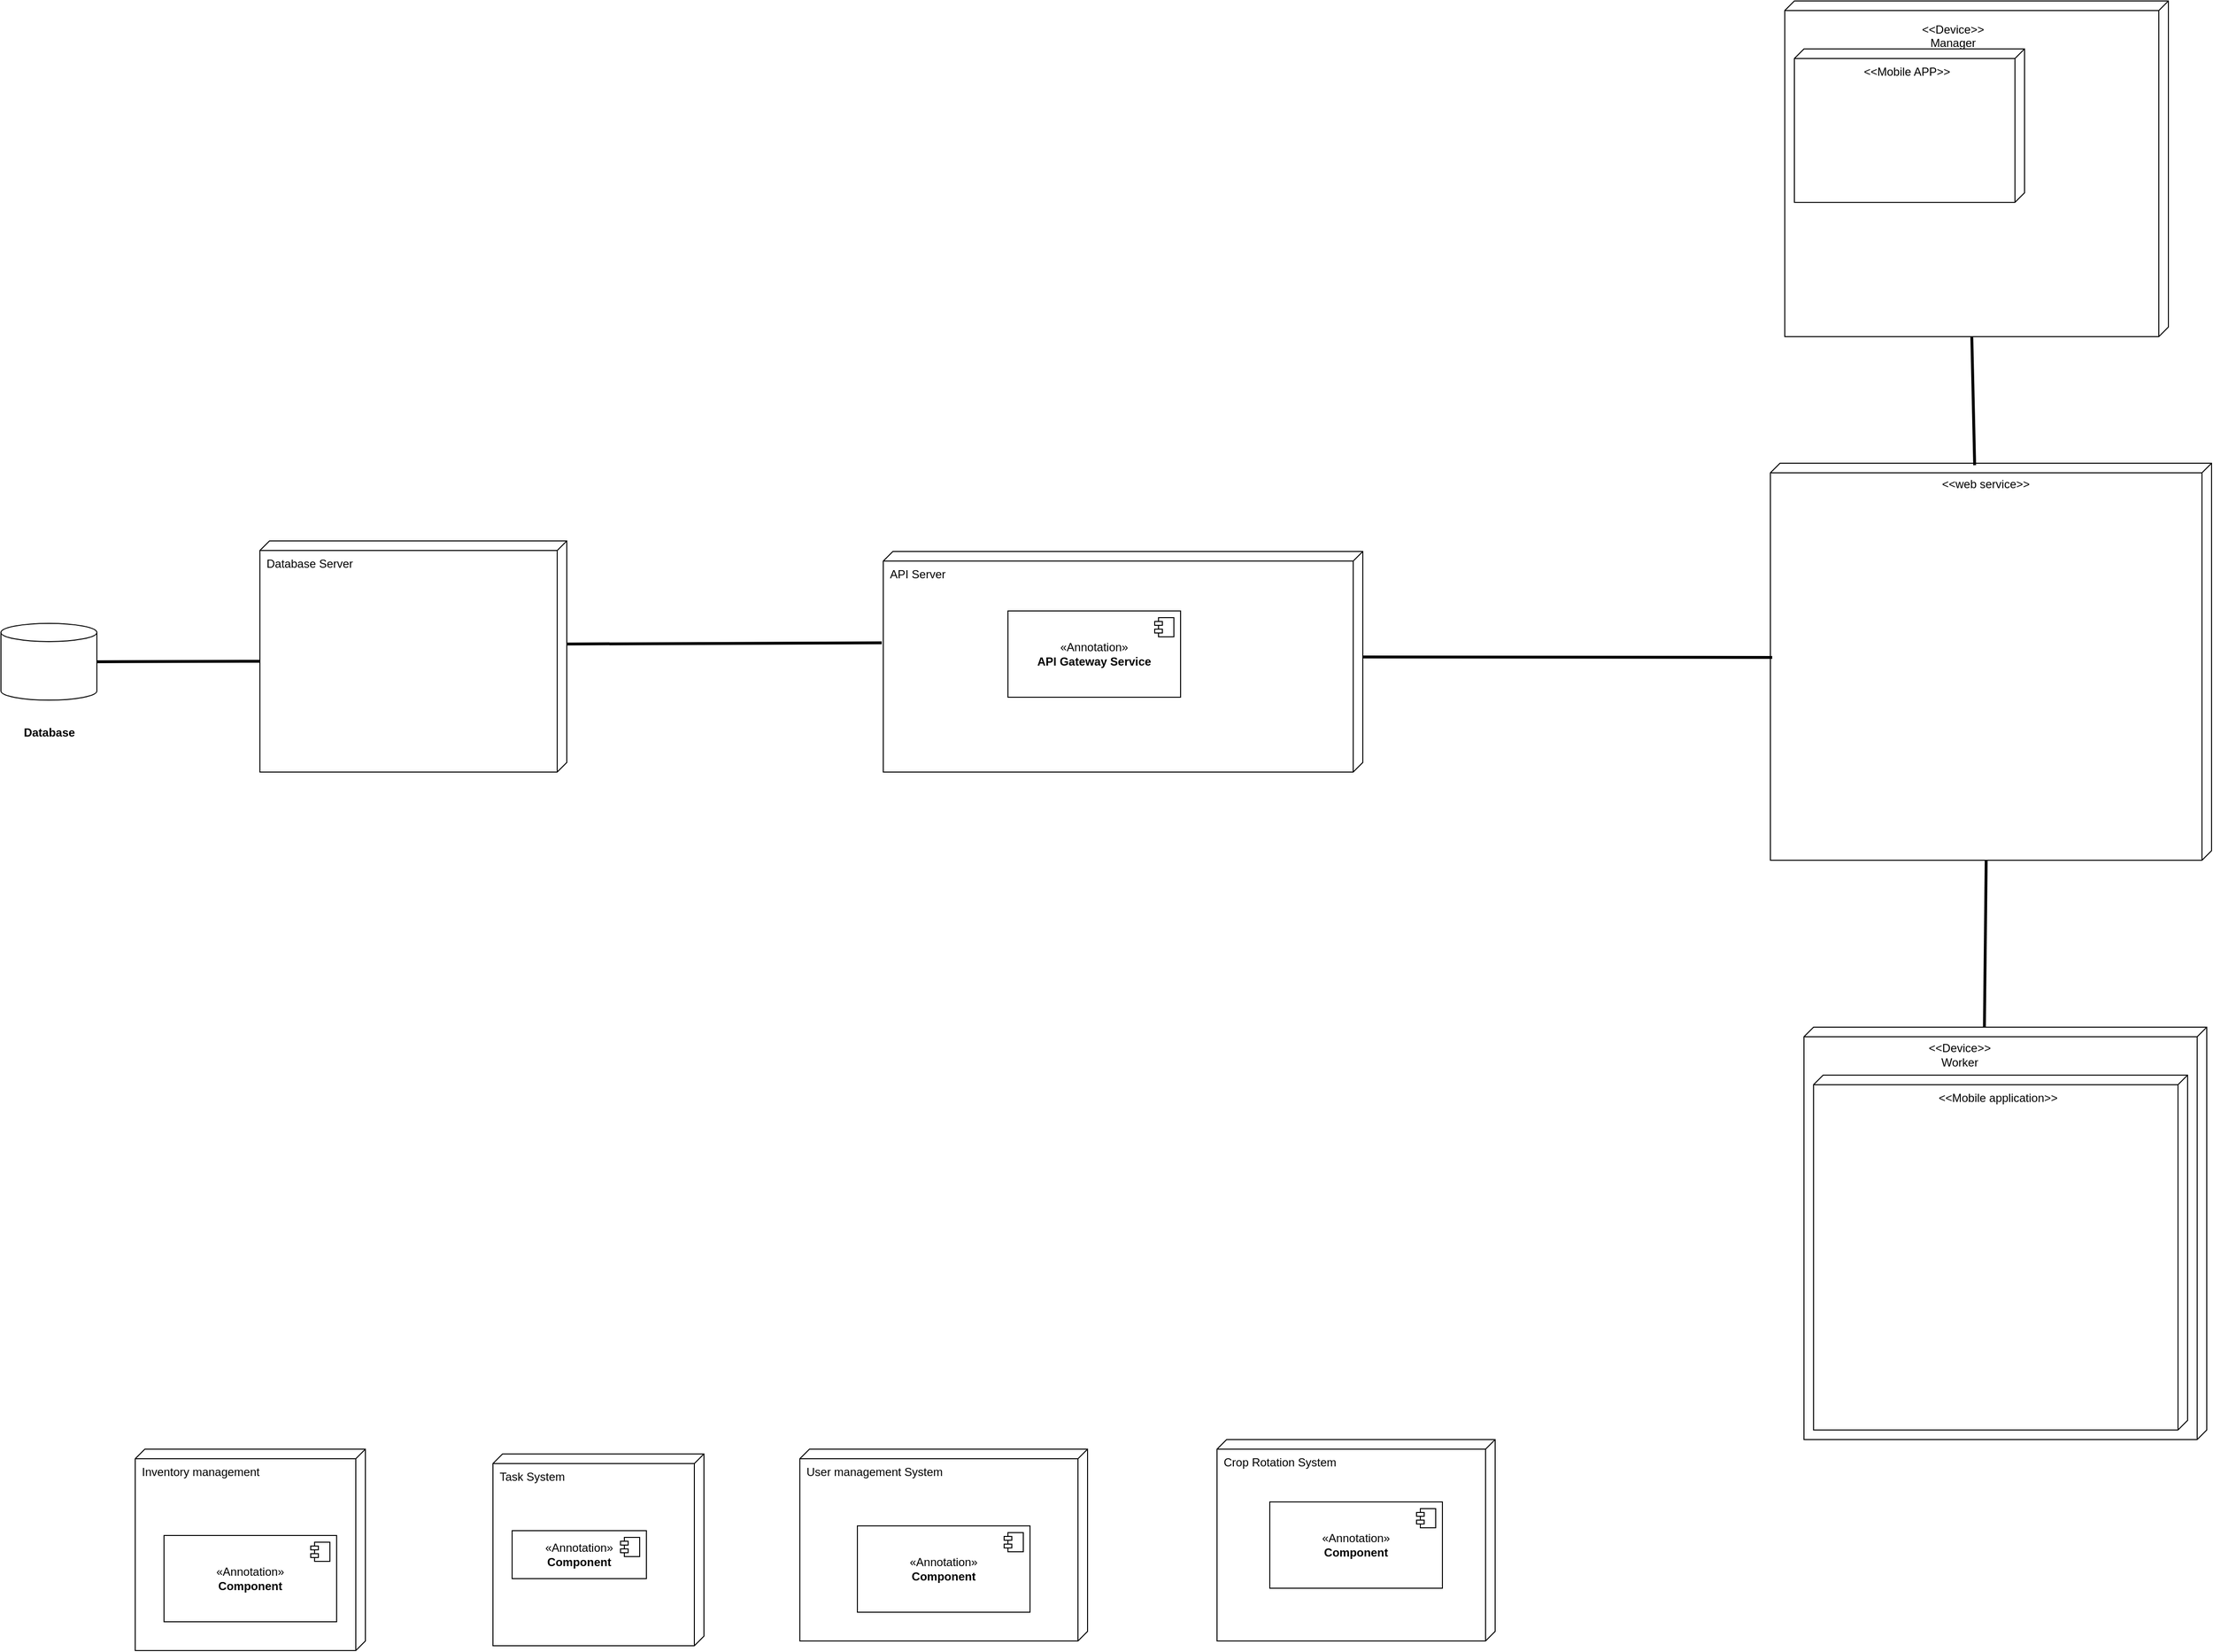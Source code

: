 <mxfile version="26.2.14">
  <diagram name="Page-1" id="b5b7bab2-c9e2-2cf4-8b2a-24fd1a2a6d21">
    <mxGraphModel dx="4030" dy="2572" grid="1" gridSize="10" guides="1" tooltips="1" connect="1" arrows="1" fold="1" page="1" pageScale="1" pageWidth="827" pageHeight="1169" background="none" math="0" shadow="0">
      <root>
        <mxCell id="0" />
        <mxCell id="1" parent="0" />
        <mxCell id="k0KV6_wW4YCRhd3kuSZM-1" value="" style="verticalAlign=top;align=left;spacingTop=8;spacingLeft=2;spacingRight=12;shape=cube;size=10;direction=south;fontStyle=4;html=1;whiteSpace=wrap;" vertex="1" parent="1">
          <mxGeometry x="1175" y="392" width="460" height="414" as="geometry" />
        </mxCell>
        <mxCell id="k0KV6_wW4YCRhd3kuSZM-2" value="" style="shape=cylinder3;whiteSpace=wrap;html=1;boundedLbl=1;backgroundOutline=1;size=9.474;" vertex="1" parent="1">
          <mxGeometry x="-670" y="559" width="100" height="80" as="geometry" />
        </mxCell>
        <mxCell id="k0KV6_wW4YCRhd3kuSZM-3" value="" style="verticalAlign=top;align=left;shape=cube;size=10;direction=south;fontStyle=0;html=1;boundedLbl=1;spacingLeft=5;whiteSpace=wrap;" vertex="1" parent="1">
          <mxGeometry x="1210" y="980" width="420" height="430" as="geometry" />
        </mxCell>
        <mxCell id="k0KV6_wW4YCRhd3kuSZM-4" value="&amp;lt;&amp;lt;Mobile application&amp;gt;&amp;gt;" style="verticalAlign=top;align=center;shape=cube;size=10;direction=south;html=1;boundedLbl=1;spacingLeft=5;whiteSpace=wrap;" vertex="1" parent="k0KV6_wW4YCRhd3kuSZM-3">
          <mxGeometry width="390" height="370" relative="1" as="geometry">
            <mxPoint x="10" y="50" as="offset" />
          </mxGeometry>
        </mxCell>
        <mxCell id="k0KV6_wW4YCRhd3kuSZM-7" value="&amp;lt;&amp;lt;Device&amp;gt;&amp;gt;&lt;div&gt;Worker&lt;/div&gt;" style="text;html=1;align=center;verticalAlign=middle;resizable=0;points=[];autosize=1;strokeColor=none;fillColor=none;" vertex="1" parent="k0KV6_wW4YCRhd3kuSZM-3">
          <mxGeometry x="117.31" y="8.958" width="90" height="40" as="geometry" />
        </mxCell>
        <mxCell id="k0KV6_wW4YCRhd3kuSZM-5" value="" style="verticalAlign=top;align=left;shape=cube;size=10;direction=south;fontStyle=0;html=1;boundedLbl=1;spacingLeft=5;whiteSpace=wrap;" vertex="1" parent="1">
          <mxGeometry x="1190" y="-90" width="400" height="350" as="geometry" />
        </mxCell>
        <mxCell id="k0KV6_wW4YCRhd3kuSZM-6" value="&amp;lt;&amp;lt;Mobile APP&amp;gt;&amp;gt;" style="verticalAlign=top;align=center;shape=cube;size=10;direction=south;html=1;boundedLbl=1;spacingLeft=5;whiteSpace=wrap;" vertex="1" parent="k0KV6_wW4YCRhd3kuSZM-5">
          <mxGeometry width="240" height="160" relative="1" as="geometry">
            <mxPoint x="10" y="50" as="offset" />
          </mxGeometry>
        </mxCell>
        <mxCell id="k0KV6_wW4YCRhd3kuSZM-9" value="&amp;lt;&amp;lt;Device&amp;gt;&amp;gt;&lt;div&gt;Manager&lt;/div&gt;" style="text;html=1;align=center;" vertex="1" parent="k0KV6_wW4YCRhd3kuSZM-5">
          <mxGeometry x="24.151" y="15.909" width="301.887" height="39.773" as="geometry" />
        </mxCell>
        <mxCell id="k0KV6_wW4YCRhd3kuSZM-10" value="Database" style="text;align=center;fontStyle=1;verticalAlign=middle;spacingLeft=3;spacingRight=3;strokeColor=none;rotatable=0;points=[[0,0.5],[1,0.5]];portConstraint=eastwest;html=1;" vertex="1" parent="1">
          <mxGeometry x="-660" y="660" width="80" height="26" as="geometry" />
        </mxCell>
        <mxCell id="k0KV6_wW4YCRhd3kuSZM-11" value="&amp;lt;&amp;lt;web service&amp;gt;&amp;gt;" style="text;strokeColor=none;fillColor=none;align=left;verticalAlign=top;spacingLeft=4;spacingRight=4;overflow=hidden;rotatable=0;points=[[0,0.5],[1,0.5]];portConstraint=eastwest;whiteSpace=wrap;html=1;" vertex="1" parent="1">
          <mxGeometry x="1347.5" y="400" width="115" height="26" as="geometry" />
        </mxCell>
        <mxCell id="k0KV6_wW4YCRhd3kuSZM-12" value="API Server" style="verticalAlign=top;align=left;shape=cube;size=10;direction=south;fontStyle=0;html=1;boundedLbl=1;spacingLeft=5;whiteSpace=wrap;" vertex="1" parent="1">
          <mxGeometry x="250" y="484" width="500" height="230" as="geometry" />
        </mxCell>
        <mxCell id="k0KV6_wW4YCRhd3kuSZM-14" value="User management System" style="verticalAlign=top;align=left;shape=cube;size=10;direction=south;fontStyle=0;html=1;boundedLbl=1;spacingLeft=5;whiteSpace=wrap;" vertex="1" parent="1">
          <mxGeometry x="163" y="1420" width="300" height="200" as="geometry" />
        </mxCell>
        <mxCell id="k0KV6_wW4YCRhd3kuSZM-16" value="Crop Rotation System" style="verticalAlign=top;align=left;shape=cube;size=10;direction=south;fontStyle=0;html=1;boundedLbl=1;spacingLeft=5;whiteSpace=wrap;" vertex="1" parent="1">
          <mxGeometry x="598" y="1410" width="290" height="210" as="geometry" />
        </mxCell>
        <mxCell id="k0KV6_wW4YCRhd3kuSZM-18" value="Task System" style="verticalAlign=top;align=left;shape=cube;size=10;direction=south;fontStyle=0;html=1;boundedLbl=1;spacingLeft=5;whiteSpace=wrap;" vertex="1" parent="1">
          <mxGeometry x="-157" y="1425" width="220" height="200" as="geometry" />
        </mxCell>
        <mxCell id="k0KV6_wW4YCRhd3kuSZM-20" value="Inventory management" style="verticalAlign=top;align=left;shape=cube;size=10;direction=south;fontStyle=0;html=1;boundedLbl=1;spacingLeft=5;whiteSpace=wrap;" vertex="1" parent="1">
          <mxGeometry x="-530" y="1420" width="240" height="210" as="geometry" />
        </mxCell>
        <mxCell id="k0KV6_wW4YCRhd3kuSZM-23" value="&amp;laquo;Annotation&amp;raquo;&lt;br/&gt;&lt;b&gt;Component&lt;/b&gt;" style="html=1;dropTarget=0;whiteSpace=wrap;" vertex="1" parent="1">
          <mxGeometry x="-137" y="1505" width="140" height="50" as="geometry" />
        </mxCell>
        <mxCell id="k0KV6_wW4YCRhd3kuSZM-24" value="" style="shape=module;jettyWidth=8;jettyHeight=4;" vertex="1" parent="k0KV6_wW4YCRhd3kuSZM-23">
          <mxGeometry x="1" width="20" height="20" relative="1" as="geometry">
            <mxPoint x="-27" y="7" as="offset" />
          </mxGeometry>
        </mxCell>
        <mxCell id="k0KV6_wW4YCRhd3kuSZM-28" value="&amp;laquo;Annotation&amp;raquo;&lt;br/&gt;&lt;b&gt;Component&lt;/b&gt;" style="html=1;dropTarget=0;whiteSpace=wrap;" vertex="1" parent="1">
          <mxGeometry x="223" y="1500" width="180" height="90" as="geometry" />
        </mxCell>
        <mxCell id="k0KV6_wW4YCRhd3kuSZM-29" value="" style="shape=module;jettyWidth=8;jettyHeight=4;" vertex="1" parent="k0KV6_wW4YCRhd3kuSZM-28">
          <mxGeometry x="1" width="20" height="20" relative="1" as="geometry">
            <mxPoint x="-27" y="7" as="offset" />
          </mxGeometry>
        </mxCell>
        <mxCell id="k0KV6_wW4YCRhd3kuSZM-30" value="&amp;laquo;Annotation&amp;raquo;&lt;br/&gt;&lt;b&gt;Component&lt;/b&gt;" style="html=1;dropTarget=0;whiteSpace=wrap;" vertex="1" parent="1">
          <mxGeometry x="653" y="1475" width="180" height="90" as="geometry" />
        </mxCell>
        <mxCell id="k0KV6_wW4YCRhd3kuSZM-31" value="" style="shape=module;jettyWidth=8;jettyHeight=4;" vertex="1" parent="k0KV6_wW4YCRhd3kuSZM-30">
          <mxGeometry x="1" width="20" height="20" relative="1" as="geometry">
            <mxPoint x="-27" y="7" as="offset" />
          </mxGeometry>
        </mxCell>
        <mxCell id="k0KV6_wW4YCRhd3kuSZM-32" value="&amp;laquo;Annotation&amp;raquo;&lt;br/&gt;&lt;b&gt;Component&lt;/b&gt;" style="html=1;dropTarget=0;whiteSpace=wrap;" vertex="1" parent="1">
          <mxGeometry x="-500" y="1510" width="180" height="90" as="geometry" />
        </mxCell>
        <mxCell id="k0KV6_wW4YCRhd3kuSZM-33" value="" style="shape=module;jettyWidth=8;jettyHeight=4;" vertex="1" parent="k0KV6_wW4YCRhd3kuSZM-32">
          <mxGeometry x="1" width="20" height="20" relative="1" as="geometry">
            <mxPoint x="-27" y="7" as="offset" />
          </mxGeometry>
        </mxCell>
        <mxCell id="k0KV6_wW4YCRhd3kuSZM-34" value="Database Server" style="verticalAlign=top;align=left;shape=cube;size=10;direction=south;fontStyle=0;html=1;boundedLbl=1;spacingLeft=5;whiteSpace=wrap;" vertex="1" parent="1">
          <mxGeometry x="-400" y="473" width="320" height="241" as="geometry" />
        </mxCell>
        <mxCell id="k0KV6_wW4YCRhd3kuSZM-36" value="«Annotation»&lt;br&gt;&lt;b&gt;API Gateway Service&lt;/b&gt;" style="html=1;dropTarget=0;whiteSpace=wrap;" vertex="1" parent="1">
          <mxGeometry x="380" y="546" width="180" height="90" as="geometry" />
        </mxCell>
        <mxCell id="k0KV6_wW4YCRhd3kuSZM-37" value="" style="shape=module;jettyWidth=8;jettyHeight=4;" vertex="1" parent="k0KV6_wW4YCRhd3kuSZM-36">
          <mxGeometry x="1" width="20" height="20" relative="1" as="geometry">
            <mxPoint x="-27" y="7" as="offset" />
          </mxGeometry>
        </mxCell>
        <mxCell id="k0KV6_wW4YCRhd3kuSZM-38" value="" style="endArrow=none;startArrow=none;endFill=0;startFill=0;endSize=8;html=1;verticalAlign=bottom;labelBackgroundColor=none;strokeWidth=3;rounded=0;exitX=1;exitY=0.5;exitDx=0;exitDy=0;exitPerimeter=0;entryX=0;entryY=0;entryDx=125.5;entryDy=320;entryPerimeter=0;" edge="1" parent="1" source="k0KV6_wW4YCRhd3kuSZM-2" target="k0KV6_wW4YCRhd3kuSZM-34">
          <mxGeometry width="160" relative="1" as="geometry">
            <mxPoint x="-573" y="593.08" as="sourcePoint" />
            <mxPoint x="-413" y="593.08" as="targetPoint" />
          </mxGeometry>
        </mxCell>
        <mxCell id="k0KV6_wW4YCRhd3kuSZM-39" value="" style="endArrow=none;startArrow=none;endFill=0;startFill=0;endSize=8;html=1;verticalAlign=bottom;labelBackgroundColor=none;strokeWidth=3;rounded=0;exitX=0.446;exitY=0.001;exitDx=0;exitDy=0;exitPerimeter=0;entryX=0.414;entryY=1.003;entryDx=0;entryDy=0;entryPerimeter=0;" edge="1" parent="1" source="k0KV6_wW4YCRhd3kuSZM-34" target="k0KV6_wW4YCRhd3kuSZM-12">
          <mxGeometry width="160" relative="1" as="geometry">
            <mxPoint x="-80" y="584" as="sourcePoint" />
            <mxPoint x="90" y="584" as="targetPoint" />
          </mxGeometry>
        </mxCell>
        <mxCell id="k0KV6_wW4YCRhd3kuSZM-40" value="" style="endArrow=none;startArrow=none;endFill=0;startFill=0;endSize=8;html=1;verticalAlign=bottom;labelBackgroundColor=none;strokeWidth=3;rounded=0;exitX=0;exitY=0;exitDx=110;exitDy=0;exitPerimeter=0;entryX=0.489;entryY=0.996;entryDx=0;entryDy=0;entryPerimeter=0;" edge="1" parent="1" source="k0KV6_wW4YCRhd3kuSZM-12" target="k0KV6_wW4YCRhd3kuSZM-1">
          <mxGeometry width="160" relative="1" as="geometry">
            <mxPoint x="791" y="591.5" as="sourcePoint" />
            <mxPoint x="1160" y="590" as="targetPoint" />
          </mxGeometry>
        </mxCell>
        <mxCell id="k0KV6_wW4YCRhd3kuSZM-41" value="" style="endArrow=none;startArrow=none;endFill=0;startFill=0;endSize=8;html=1;verticalAlign=bottom;labelBackgroundColor=none;strokeWidth=3;rounded=0;exitX=0;exitY=0;exitDx=414;exitDy=235;exitPerimeter=0;entryX=-0.001;entryY=0.552;entryDx=0;entryDy=0;entryPerimeter=0;" edge="1" parent="1" source="k0KV6_wW4YCRhd3kuSZM-1" target="k0KV6_wW4YCRhd3kuSZM-3">
          <mxGeometry width="160" relative="1" as="geometry">
            <mxPoint x="1241" y="905.09" as="sourcePoint" />
            <mxPoint x="1570" y="904.09" as="targetPoint" />
          </mxGeometry>
        </mxCell>
        <mxCell id="k0KV6_wW4YCRhd3kuSZM-42" value="" style="endArrow=none;startArrow=none;endFill=0;startFill=0;endSize=8;html=1;verticalAlign=bottom;labelBackgroundColor=none;strokeWidth=3;rounded=0;exitX=0;exitY=0;exitDx=350;exitDy=205;exitPerimeter=0;entryX=0.005;entryY=0.537;entryDx=0;entryDy=0;entryPerimeter=0;" edge="1" parent="1" source="k0KV6_wW4YCRhd3kuSZM-5" target="k0KV6_wW4YCRhd3kuSZM-1">
          <mxGeometry width="160" relative="1" as="geometry">
            <mxPoint x="1400" y="320" as="sourcePoint" />
            <mxPoint x="1560" y="320" as="targetPoint" />
          </mxGeometry>
        </mxCell>
      </root>
    </mxGraphModel>
  </diagram>
</mxfile>
